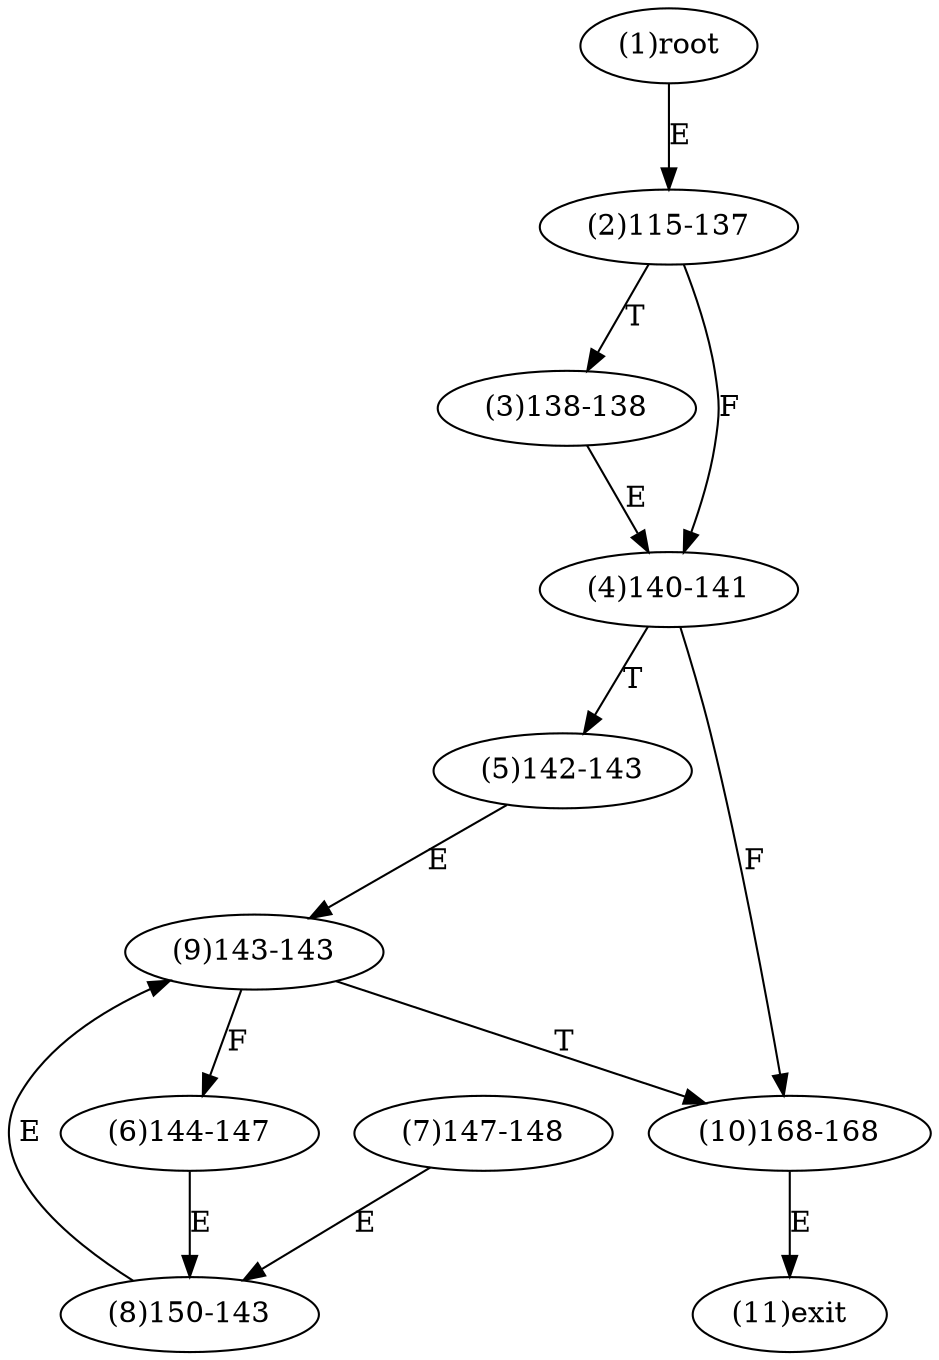 digraph "" { 
1[ label="(1)root"];
2[ label="(2)115-137"];
3[ label="(3)138-138"];
4[ label="(4)140-141"];
5[ label="(5)142-143"];
6[ label="(6)144-147"];
7[ label="(7)147-148"];
8[ label="(8)150-143"];
9[ label="(9)143-143"];
10[ label="(10)168-168"];
11[ label="(11)exit"];
1->2[ label="E"];
2->4[ label="F"];
2->3[ label="T"];
3->4[ label="E"];
4->10[ label="F"];
4->5[ label="T"];
5->9[ label="E"];
6->8[ label="E"];
7->8[ label="E"];
8->9[ label="E"];
9->6[ label="F"];
9->10[ label="T"];
10->11[ label="E"];
}